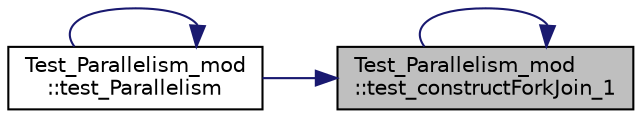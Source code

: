 digraph "Test_Parallelism_mod::test_constructForkJoin_1"
{
 // LATEX_PDF_SIZE
  edge [fontname="Helvetica",fontsize="10",labelfontname="Helvetica",labelfontsize="10"];
  node [fontname="Helvetica",fontsize="10",shape=record];
  rankdir="RL";
  Node1 [label="Test_Parallelism_mod\l::test_constructForkJoin_1",height=0.2,width=0.4,color="black", fillcolor="grey75", style="filled", fontcolor="black",tooltip="Test the ForkJoin constructor with valid input."];
  Node1 -> Node1 [dir="back",color="midnightblue",fontsize="10",style="solid"];
  Node1 -> Node2 [dir="back",color="midnightblue",fontsize="10",style="solid"];
  Node2 [label="Test_Parallelism_mod\l::test_Parallelism",height=0.2,width=0.4,color="black", fillcolor="white", style="filled",URL="$namespaceTest__Parallelism__mod.html#a6c3e0c41ecf173fa91fead8f5eb7bc4c",tooltip=" "];
  Node2 -> Node2 [dir="back",color="midnightblue",fontsize="10",style="solid"];
}
